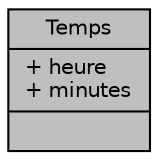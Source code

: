 digraph "Temps"
{
  edge [fontname="Helvetica",fontsize="10",labelfontname="Helvetica",labelfontsize="10"];
  node [fontname="Helvetica",fontsize="10",shape=record];
  Node1 [label="{Temps\n|+ heure\l+ minutes\l|}",height=0.2,width=0.4,color="black", fillcolor="grey75", style="filled", fontcolor="black"];
}
